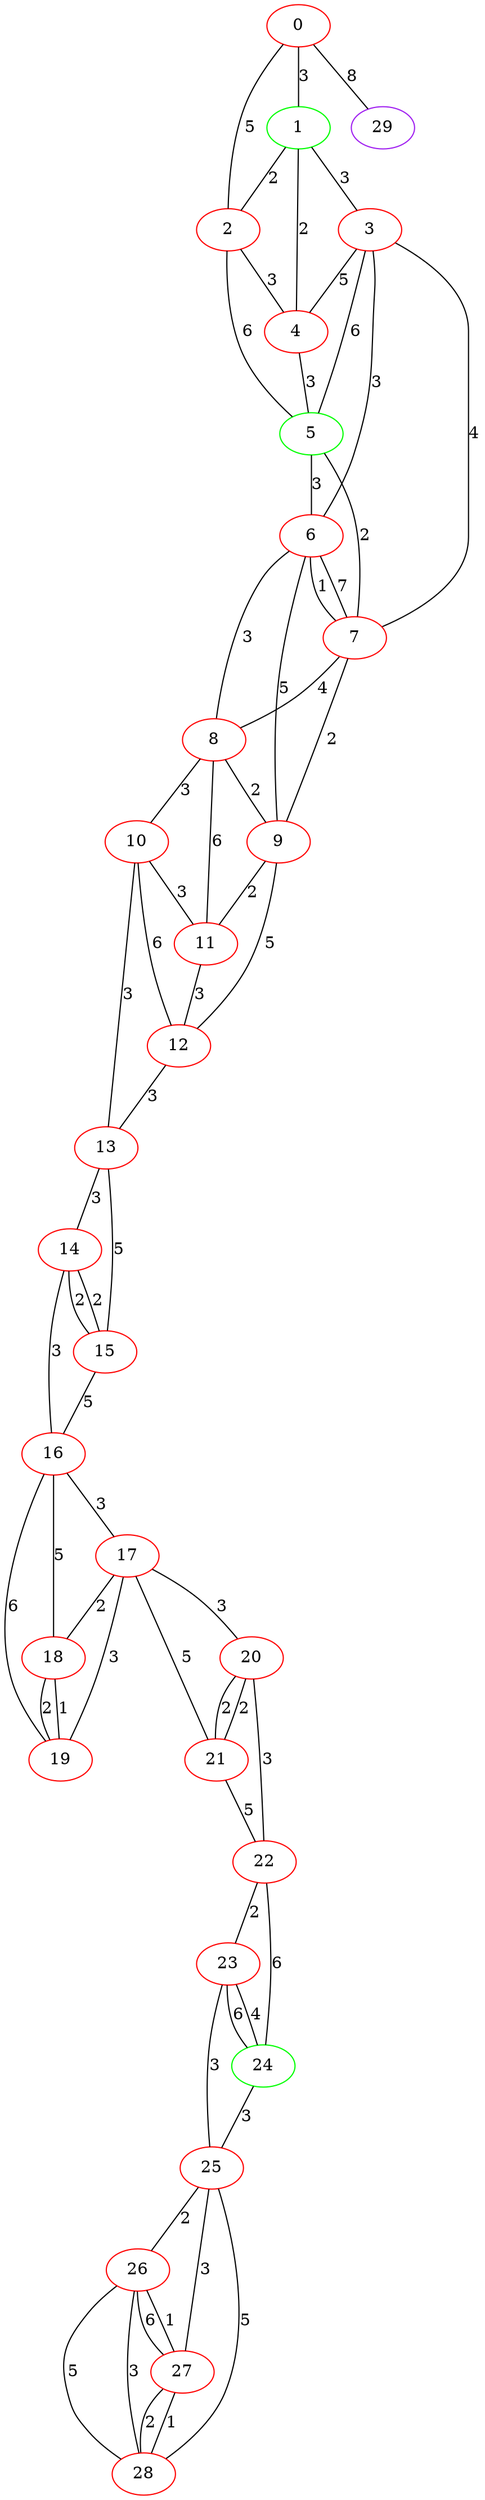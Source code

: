 graph "" {
0 [color=red, weight=1];
1 [color=green, weight=2];
2 [color=red, weight=1];
3 [color=red, weight=1];
4 [color=red, weight=1];
5 [color=green, weight=2];
6 [color=red, weight=1];
7 [color=red, weight=1];
8 [color=red, weight=1];
9 [color=red, weight=1];
10 [color=red, weight=1];
11 [color=red, weight=1];
12 [color=red, weight=1];
13 [color=red, weight=1];
14 [color=red, weight=1];
15 [color=red, weight=1];
16 [color=red, weight=1];
17 [color=red, weight=1];
18 [color=red, weight=1];
19 [color=red, weight=1];
20 [color=red, weight=1];
21 [color=red, weight=1];
22 [color=red, weight=1];
23 [color=red, weight=1];
24 [color=green, weight=2];
25 [color=red, weight=1];
26 [color=red, weight=1];
27 [color=red, weight=1];
28 [color=red, weight=1];
29 [color=purple, weight=4];
0 -- 1  [key=0, label=3];
0 -- 2  [key=0, label=5];
0 -- 29  [key=0, label=8];
1 -- 2  [key=0, label=2];
1 -- 3  [key=0, label=3];
1 -- 4  [key=0, label=2];
2 -- 4  [key=0, label=3];
2 -- 5  [key=0, label=6];
3 -- 4  [key=0, label=5];
3 -- 5  [key=0, label=6];
3 -- 6  [key=0, label=3];
3 -- 7  [key=0, label=4];
4 -- 5  [key=0, label=3];
5 -- 6  [key=0, label=3];
5 -- 7  [key=0, label=2];
6 -- 8  [key=0, label=3];
6 -- 9  [key=0, label=5];
6 -- 7  [key=0, label=7];
6 -- 7  [key=1, label=1];
7 -- 8  [key=0, label=4];
7 -- 9  [key=0, label=2];
8 -- 9  [key=0, label=2];
8 -- 10  [key=0, label=3];
8 -- 11  [key=0, label=6];
9 -- 11  [key=0, label=2];
9 -- 12  [key=0, label=5];
10 -- 11  [key=0, label=3];
10 -- 12  [key=0, label=6];
10 -- 13  [key=0, label=3];
11 -- 12  [key=0, label=3];
12 -- 13  [key=0, label=3];
13 -- 14  [key=0, label=3];
13 -- 15  [key=0, label=5];
14 -- 16  [key=0, label=3];
14 -- 15  [key=0, label=2];
14 -- 15  [key=1, label=2];
15 -- 16  [key=0, label=5];
16 -- 17  [key=0, label=3];
16 -- 18  [key=0, label=5];
16 -- 19  [key=0, label=6];
17 -- 18  [key=0, label=2];
17 -- 19  [key=0, label=3];
17 -- 20  [key=0, label=3];
17 -- 21  [key=0, label=5];
18 -- 19  [key=0, label=2];
18 -- 19  [key=1, label=1];
20 -- 21  [key=0, label=2];
20 -- 21  [key=1, label=2];
20 -- 22  [key=0, label=3];
21 -- 22  [key=0, label=5];
22 -- 24  [key=0, label=6];
22 -- 23  [key=0, label=2];
23 -- 24  [key=0, label=6];
23 -- 24  [key=1, label=4];
23 -- 25  [key=0, label=3];
24 -- 25  [key=0, label=3];
25 -- 26  [key=0, label=2];
25 -- 27  [key=0, label=3];
25 -- 28  [key=0, label=5];
26 -- 27  [key=0, label=6];
26 -- 27  [key=1, label=1];
26 -- 28  [key=0, label=5];
26 -- 28  [key=1, label=3];
27 -- 28  [key=0, label=1];
27 -- 28  [key=1, label=2];
}
